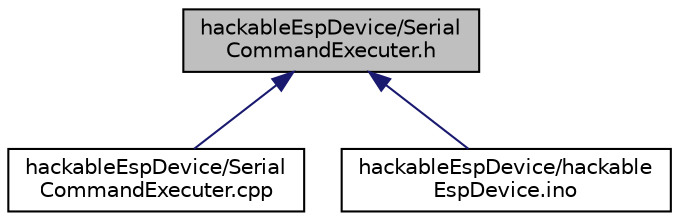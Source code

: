 digraph "hackableEspDevice/SerialCommandExecuter.h"
{
 // LATEX_PDF_SIZE
  edge [fontname="Helvetica",fontsize="10",labelfontname="Helvetica",labelfontsize="10"];
  node [fontname="Helvetica",fontsize="10",shape=record];
  Node1 [label="hackableEspDevice/Serial\lCommandExecuter.h",height=0.2,width=0.4,color="black", fillcolor="grey75", style="filled", fontcolor="black",tooltip=" "];
  Node1 -> Node2 [dir="back",color="midnightblue",fontsize="10",style="solid",fontname="Helvetica"];
  Node2 [label="hackableEspDevice/Serial\lCommandExecuter.cpp",height=0.2,width=0.4,color="black", fillcolor="white", style="filled",URL="$_serial_command_executer_8cpp.html",tooltip=" "];
  Node1 -> Node3 [dir="back",color="midnightblue",fontsize="10",style="solid",fontname="Helvetica"];
  Node3 [label="hackableEspDevice/hackable\lEspDevice.ino",height=0.2,width=0.4,color="black", fillcolor="white", style="filled",URL="$hackable_esp_device_8ino.html",tooltip=" "];
}
